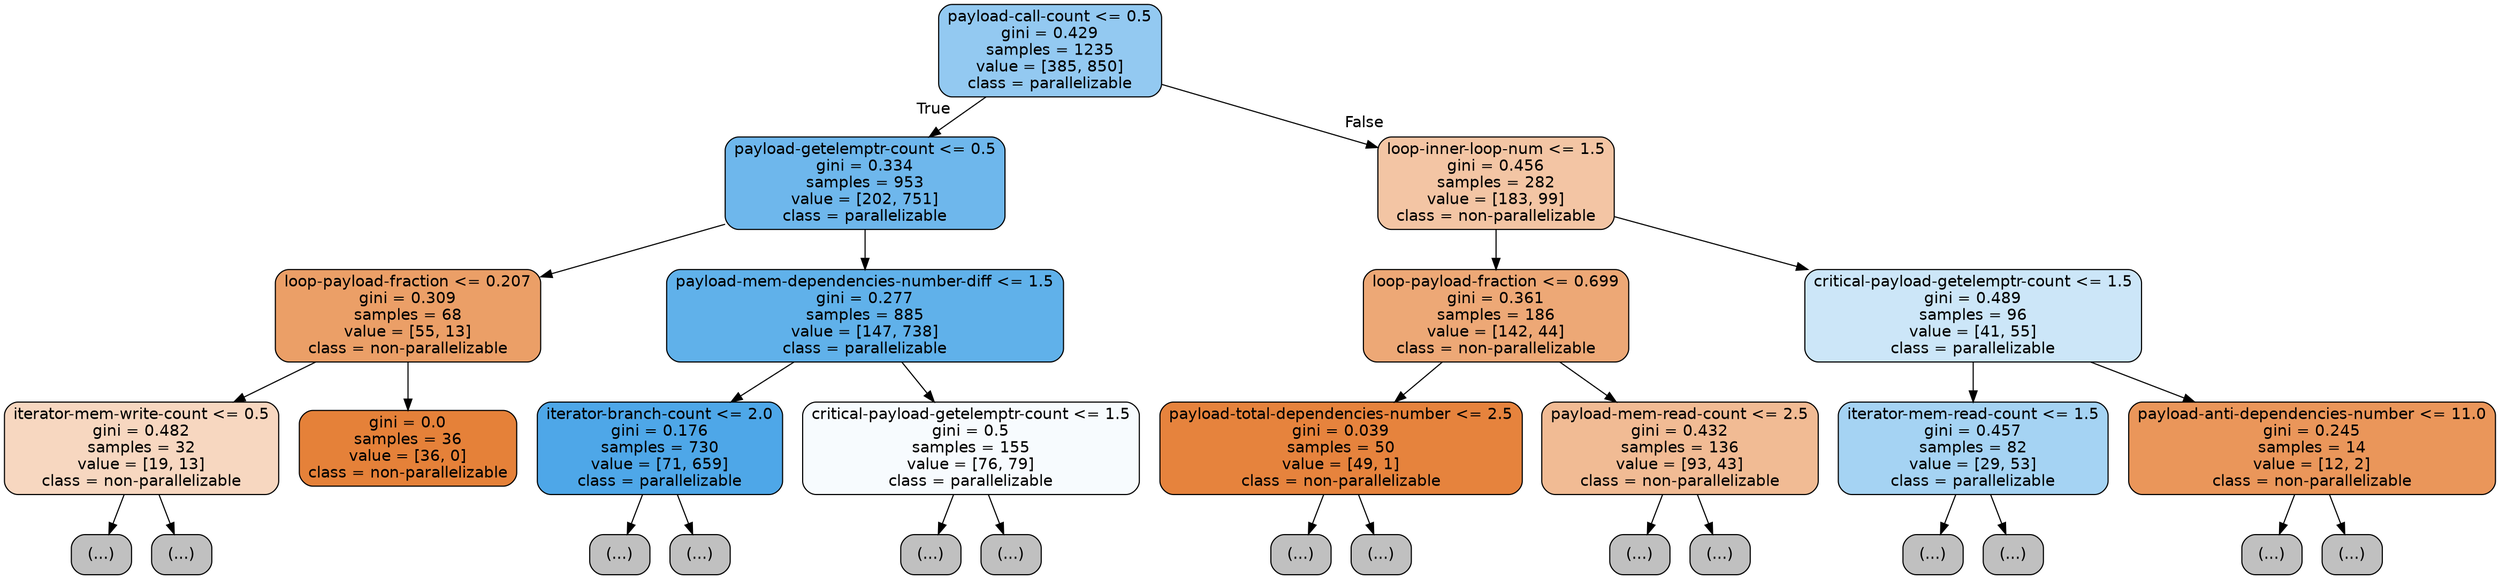 digraph Tree {
node [shape=box, style="filled, rounded", color="black", fontname=helvetica] ;
edge [fontname=helvetica] ;
0 [label="payload-call-count <= 0.5\ngini = 0.429\nsamples = 1235\nvalue = [385, 850]\nclass = parallelizable", fillcolor="#399de58b"] ;
1 [label="payload-getelemptr-count <= 0.5\ngini = 0.334\nsamples = 953\nvalue = [202, 751]\nclass = parallelizable", fillcolor="#399de5ba"] ;
0 -> 1 [labeldistance=2.5, labelangle=45, headlabel="True"] ;
2 [label="loop-payload-fraction <= 0.207\ngini = 0.309\nsamples = 68\nvalue = [55, 13]\nclass = non-parallelizable", fillcolor="#e58139c3"] ;
1 -> 2 ;
3 [label="iterator-mem-write-count <= 0.5\ngini = 0.482\nsamples = 32\nvalue = [19, 13]\nclass = non-parallelizable", fillcolor="#e5813951"] ;
2 -> 3 ;
4 [label="(...)", fillcolor="#C0C0C0"] ;
3 -> 4 ;
5 [label="(...)", fillcolor="#C0C0C0"] ;
3 -> 5 ;
20 [label="gini = 0.0\nsamples = 36\nvalue = [36, 0]\nclass = non-parallelizable", fillcolor="#e58139ff"] ;
2 -> 20 ;
21 [label="payload-mem-dependencies-number-diff <= 1.5\ngini = 0.277\nsamples = 885\nvalue = [147, 738]\nclass = parallelizable", fillcolor="#399de5cc"] ;
1 -> 21 ;
22 [label="iterator-branch-count <= 2.0\ngini = 0.176\nsamples = 730\nvalue = [71, 659]\nclass = parallelizable", fillcolor="#399de5e4"] ;
21 -> 22 ;
23 [label="(...)", fillcolor="#C0C0C0"] ;
22 -> 23 ;
140 [label="(...)", fillcolor="#C0C0C0"] ;
22 -> 140 ;
141 [label="critical-payload-getelemptr-count <= 1.5\ngini = 0.5\nsamples = 155\nvalue = [76, 79]\nclass = parallelizable", fillcolor="#399de50a"] ;
21 -> 141 ;
142 [label="(...)", fillcolor="#C0C0C0"] ;
141 -> 142 ;
191 [label="(...)", fillcolor="#C0C0C0"] ;
141 -> 191 ;
198 [label="loop-inner-loop-num <= 1.5\ngini = 0.456\nsamples = 282\nvalue = [183, 99]\nclass = non-parallelizable", fillcolor="#e5813975"] ;
0 -> 198 [labeldistance=2.5, labelangle=-45, headlabel="False"] ;
199 [label="loop-payload-fraction <= 0.699\ngini = 0.361\nsamples = 186\nvalue = [142, 44]\nclass = non-parallelizable", fillcolor="#e58139b0"] ;
198 -> 199 ;
200 [label="payload-total-dependencies-number <= 2.5\ngini = 0.039\nsamples = 50\nvalue = [49, 1]\nclass = non-parallelizable", fillcolor="#e58139fa"] ;
199 -> 200 ;
201 [label="(...)", fillcolor="#C0C0C0"] ;
200 -> 201 ;
204 [label="(...)", fillcolor="#C0C0C0"] ;
200 -> 204 ;
205 [label="payload-mem-read-count <= 2.5\ngini = 0.432\nsamples = 136\nvalue = [93, 43]\nclass = non-parallelizable", fillcolor="#e5813989"] ;
199 -> 205 ;
206 [label="(...)", fillcolor="#C0C0C0"] ;
205 -> 206 ;
211 [label="(...)", fillcolor="#C0C0C0"] ;
205 -> 211 ;
246 [label="critical-payload-getelemptr-count <= 1.5\ngini = 0.489\nsamples = 96\nvalue = [41, 55]\nclass = parallelizable", fillcolor="#399de541"] ;
198 -> 246 ;
247 [label="iterator-mem-read-count <= 1.5\ngini = 0.457\nsamples = 82\nvalue = [29, 53]\nclass = parallelizable", fillcolor="#399de573"] ;
246 -> 247 ;
248 [label="(...)", fillcolor="#C0C0C0"] ;
247 -> 248 ;
281 [label="(...)", fillcolor="#C0C0C0"] ;
247 -> 281 ;
284 [label="payload-anti-dependencies-number <= 11.0\ngini = 0.245\nsamples = 14\nvalue = [12, 2]\nclass = non-parallelizable", fillcolor="#e58139d4"] ;
246 -> 284 ;
285 [label="(...)", fillcolor="#C0C0C0"] ;
284 -> 285 ;
288 [label="(...)", fillcolor="#C0C0C0"] ;
284 -> 288 ;
}